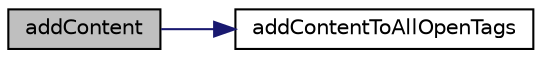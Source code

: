digraph "addContent"
{
  edge [fontname="Helvetica",fontsize="10",labelfontname="Helvetica",labelfontsize="10"];
  node [fontname="Helvetica",fontsize="10",shape=record];
  rankdir="LR";
  Node1 [label="addContent",height=0.2,width=0.4,color="black", fillcolor="grey75", style="filled" fontcolor="black"];
  Node1 -> Node2 [color="midnightblue",fontsize="10",style="solid",fontname="Helvetica"];
  Node2 [label="addContentToAllOpenTags",height=0.2,width=0.4,color="black", fillcolor="white", style="filled",URL="$class_simple_php_page_builder.html#a9895531ab94256a429c0e8c24ecb3a67"];
}
